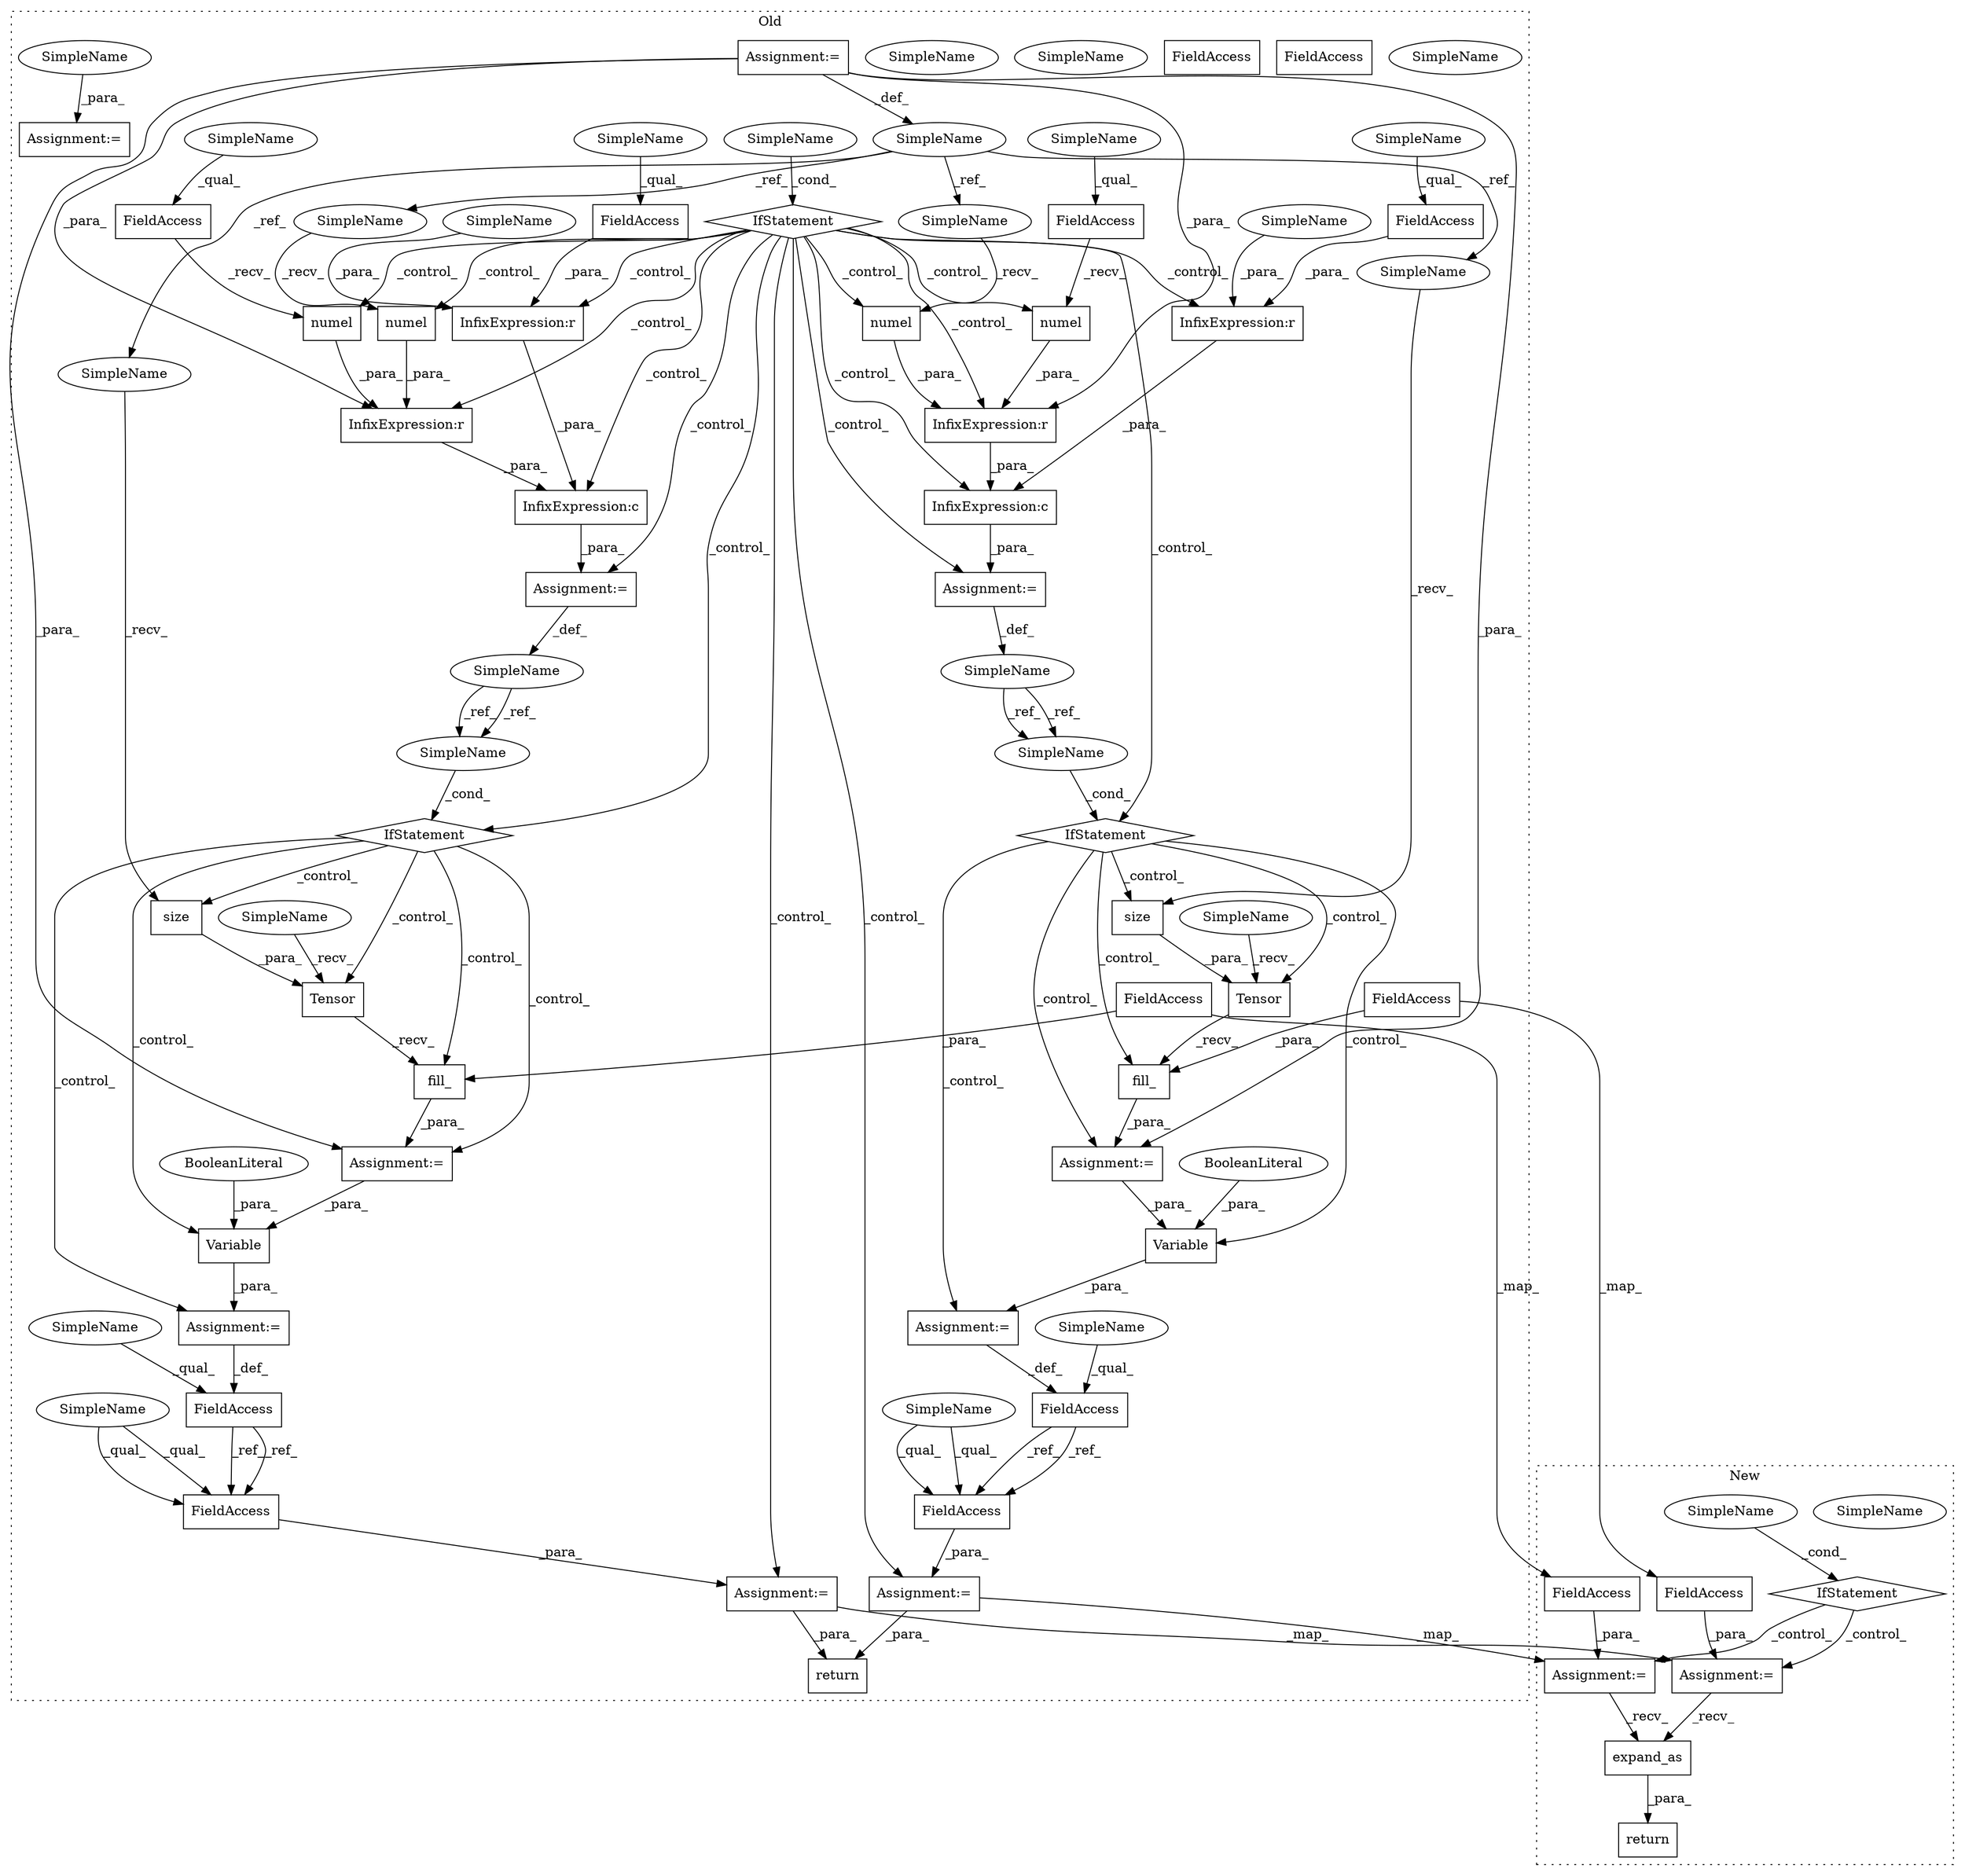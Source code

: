 digraph G {
subgraph cluster0 {
1 [label="Variable" a="32" s="5948,5974" l="9,1" shape="box"];
3 [label="Assignment:=" a="7" s="5947" l="1" shape="box"];
4 [label="BooleanLiteral" a="9" s="5969" l="5" shape="ellipse"];
5 [label="InfixExpression:c" a="27" s="5771" l="4" shape="box"];
6 [label="InfixExpression:r" a="27" s="5762" l="4" shape="box"];
7 [label="Tensor" a="32" s="5875,5894" l="7,1" shape="box"];
8 [label="numel" a="32" s="5796" l="7" shape="box"];
9 [label="SimpleName" a="42" s="5704" l="14" shape="ellipse"];
10 [label="Tensor" a="32" s="6193,6212" l="7,1" shape="box"];
11 [label="InfixExpression:c" a="27" s="6089" l="4" shape="box"];
12 [label="Variable" a="32" s="6266,6292" l="9,1" shape="box"];
13 [label="numel" a="32" s="5813" l="7" shape="box"];
14 [label="BooleanLiteral" a="9" s="6287" l="5" shape="ellipse"];
15 [label="numel" a="32" s="6131" l="7" shape="box"];
16 [label="SimpleName" a="42" s="5578" l="5" shape="ellipse"];
17 [label="numel" a="32" s="6114" l="7" shape="box"];
18 [label="InfixExpression:r" a="27" s="5803" l="4" shape="box"];
19 [label="fill_" a="32" s="6214,6235" l="6,1" shape="box"];
20 [label="InfixExpression:r" a="27" s="6080" l="4" shape="box"];
21 [label="InfixExpression:r" a="27" s="6121" l="4" shape="box"];
22 [label="fill_" a="32" s="5896,5917" l="6,1" shape="box"];
23 [label="size" a="32" s="6206" l="6" shape="box"];
24 [label="FieldAccess" a="22" s="5743" l="19" shape="box"];
25 [label="size" a="32" s="5888" l="6" shape="box"];
26 [label="FieldAccess" a="22" s="5776" l="19" shape="box"];
27 [label="FieldAccess" a="22" s="6246" l="19" shape="box"];
28 [label="FieldAccess" a="22" s="6323" l="19" shape="box"];
29 [label="FieldAccess" a="22" s="5928" l="19" shape="box"];
30 [label="FieldAccess" a="22" s="6061" l="19" shape="box"];
31 [label="FieldAccess" a="22" s="6005" l="19" shape="box"];
32 [label="FieldAccess" a="22" s="6094" l="19" shape="box"];
33 [label="IfStatement" a="25" s="5830,5846" l="4,2" shape="diamond"];
34 [label="SimpleName" a="42" s="6046" l="12" shape="ellipse"];
35 [label="IfStatement" a="25" s="6148,6164" l="4,2" shape="diamond"];
36 [label="SimpleName" a="42" s="6152" l="12" shape="ellipse"];
37 [label="IfStatement" a="25" s="5700,5718" l="4,2" shape="diamond"];
38 [label="SimpleName" a="42" s="5834" l="12" shape="ellipse"];
39 [label="SimpleName" a="42" s="5728" l="12" shape="ellipse"];
40 [label="Assignment:=" a="7" s="5740" l="1" shape="box"];
41 [label="Assignment:=" a="7" s="6058" l="1" shape="box"];
42 [label="Assignment:=" a="7" s="5869" l="1" shape="box"];
43 [label="Assignment:=" a="7" s="6187" l="1" shape="box"];
44 [label="Assignment:=" a="7" s="6265" l="1" shape="box"];
45 [label="Assignment:=" a="7" s="5689" l="1" shape="box"];
46 [label="Assignment:=" a="7" s="5578" l="5" shape="box"];
47 [label="return" a="41" s="6354" l="7" shape="box"];
50 [label="Assignment:=" a="7" s="6322" l="1" shape="box"];
52 [label="Assignment:=" a="7" s="6004" l="1" shape="box"];
56 [label="FieldAccess" a="22" s="5902" l="15" shape="box"];
58 [label="FieldAccess" a="22" s="6220" l="15" shape="box"];
59 [label="SimpleName" a="42" s="6246" l="4" shape="ellipse"];
60 [label="SimpleName" a="42" s="6094" l="4" shape="ellipse"];
61 [label="SimpleName" a="42" s="5776" l="4" shape="ellipse"];
62 [label="SimpleName" a="42" s="5870" l="4" shape="ellipse"];
63 [label="SimpleName" a="42" s="5928" l="4" shape="ellipse"];
64 [label="SimpleName" a="42" s="6323" l="4" shape="ellipse"];
65 [label="SimpleName" a="42" s="5743" l="4" shape="ellipse"];
66 [label="SimpleName" a="42" s="6005" l="4" shape="ellipse"];
67 [label="SimpleName" a="42" s="6188" l="4" shape="ellipse"];
68 [label="SimpleName" a="42" s="6061" l="4" shape="ellipse"];
69 [label="SimpleName" a="42" s="5704" l="14" shape="ellipse"];
70 [label="FieldAccess" a="22" s="6005" l="19" shape="box"];
71 [label="FieldAccess" a="22" s="6323" l="19" shape="box"];
72 [label="SimpleName" a="42" s="5690" l="4" shape="ellipse"];
73 [label="SimpleName" a="42" s="6084" l="4" shape="ellipse"];
74 [label="SimpleName" a="42" s="5766" l="4" shape="ellipse"];
75 [label="SimpleName" a="42" s="5807" l="5" shape="ellipse"];
76 [label="SimpleName" a="42" s="6125" l="5" shape="ellipse"];
77 [label="SimpleName" a="42" s="5882" l="5" shape="ellipse"];
78 [label="SimpleName" a="42" s="6200" l="5" shape="ellipse"];
80 [label="SimpleName" a="42" s="6152" l="12" shape="ellipse"];
81 [label="SimpleName" a="42" s="5834" l="12" shape="ellipse"];
label = "Old";
style="dotted";
}
subgraph cluster1 {
2 [label="expand_as" a="32" s="5680,5695" l="10,1" shape="box"];
48 [label="return" a="41" s="5659" l="7" shape="box"];
49 [label="Assignment:=" a="7" s="5580" l="1" shape="box"];
51 [label="Assignment:=" a="7" s="5631" l="1" shape="box"];
53 [label="IfStatement" a="25" s="5539,5557" l="4,2" shape="diamond"];
54 [label="SimpleName" a="42" s="5543" l="14" shape="ellipse"];
55 [label="FieldAccess" a="22" s="5581" l="15" shape="box"];
57 [label="FieldAccess" a="22" s="5632" l="15" shape="box"];
79 [label="SimpleName" a="42" s="5543" l="14" shape="ellipse"];
label = "New";
style="dotted";
}
1 -> 3 [label="_para_"];
2 -> 48 [label="_para_"];
3 -> 29 [label="_def_"];
4 -> 1 [label="_para_"];
5 -> 40 [label="_para_"];
6 -> 5 [label="_para_"];
7 -> 22 [label="_recv_"];
8 -> 18 [label="_para_"];
10 -> 19 [label="_recv_"];
11 -> 41 [label="_para_"];
12 -> 44 [label="_para_"];
13 -> 18 [label="_para_"];
14 -> 12 [label="_para_"];
15 -> 21 [label="_para_"];
16 -> 78 [label="_ref_"];
16 -> 77 [label="_ref_"];
16 -> 75 [label="_ref_"];
16 -> 76 [label="_ref_"];
17 -> 21 [label="_para_"];
18 -> 5 [label="_para_"];
19 -> 43 [label="_para_"];
20 -> 11 [label="_para_"];
21 -> 11 [label="_para_"];
22 -> 42 [label="_para_"];
23 -> 10 [label="_para_"];
24 -> 6 [label="_para_"];
25 -> 7 [label="_para_"];
26 -> 8 [label="_recv_"];
27 -> 71 [label="_ref_"];
27 -> 71 [label="_ref_"];
29 -> 70 [label="_ref_"];
29 -> 70 [label="_ref_"];
30 -> 20 [label="_para_"];
32 -> 17 [label="_recv_"];
33 -> 3 [label="_control_"];
33 -> 42 [label="_control_"];
33 -> 7 [label="_control_"];
33 -> 1 [label="_control_"];
33 -> 22 [label="_control_"];
33 -> 25 [label="_control_"];
34 -> 80 [label="_ref_"];
34 -> 80 [label="_ref_"];
35 -> 44 [label="_control_"];
35 -> 23 [label="_control_"];
35 -> 19 [label="_control_"];
35 -> 12 [label="_control_"];
35 -> 10 [label="_control_"];
35 -> 43 [label="_control_"];
37 -> 35 [label="_control_"];
37 -> 5 [label="_control_"];
37 -> 33 [label="_control_"];
37 -> 18 [label="_control_"];
37 -> 20 [label="_control_"];
37 -> 50 [label="_control_"];
37 -> 40 [label="_control_"];
37 -> 11 [label="_control_"];
37 -> 52 [label="_control_"];
37 -> 13 [label="_control_"];
37 -> 21 [label="_control_"];
37 -> 8 [label="_control_"];
37 -> 17 [label="_control_"];
37 -> 15 [label="_control_"];
37 -> 6 [label="_control_"];
37 -> 41 [label="_control_"];
39 -> 81 [label="_ref_"];
39 -> 81 [label="_ref_"];
40 -> 39 [label="_def_"];
41 -> 34 [label="_def_"];
42 -> 1 [label="_para_"];
43 -> 12 [label="_para_"];
44 -> 27 [label="_def_"];
46 -> 18 [label="_para_"];
46 -> 43 [label="_para_"];
46 -> 16 [label="_def_"];
46 -> 42 [label="_para_"];
46 -> 21 [label="_para_"];
49 -> 2 [label="_recv_"];
50 -> 47 [label="_para_"];
50 -> 49 [label="_map_"];
51 -> 2 [label="_recv_"];
52 -> 47 [label="_para_"];
52 -> 51 [label="_map_"];
53 -> 51 [label="_control_"];
53 -> 49 [label="_control_"];
55 -> 49 [label="_para_"];
56 -> 22 [label="_para_"];
56 -> 55 [label="_map_"];
57 -> 51 [label="_para_"];
58 -> 57 [label="_map_"];
58 -> 19 [label="_para_"];
59 -> 27 [label="_qual_"];
60 -> 32 [label="_qual_"];
61 -> 26 [label="_qual_"];
62 -> 7 [label="_recv_"];
63 -> 29 [label="_qual_"];
64 -> 71 [label="_qual_"];
64 -> 71 [label="_qual_"];
65 -> 24 [label="_qual_"];
66 -> 70 [label="_qual_"];
66 -> 70 [label="_qual_"];
67 -> 10 [label="_recv_"];
68 -> 30 [label="_qual_"];
69 -> 37 [label="_cond_"];
70 -> 52 [label="_para_"];
71 -> 50 [label="_para_"];
72 -> 45 [label="_para_"];
73 -> 20 [label="_para_"];
74 -> 6 [label="_para_"];
75 -> 13 [label="_recv_"];
76 -> 15 [label="_recv_"];
77 -> 25 [label="_recv_"];
78 -> 23 [label="_recv_"];
79 -> 53 [label="_cond_"];
80 -> 35 [label="_cond_"];
81 -> 33 [label="_cond_"];
}